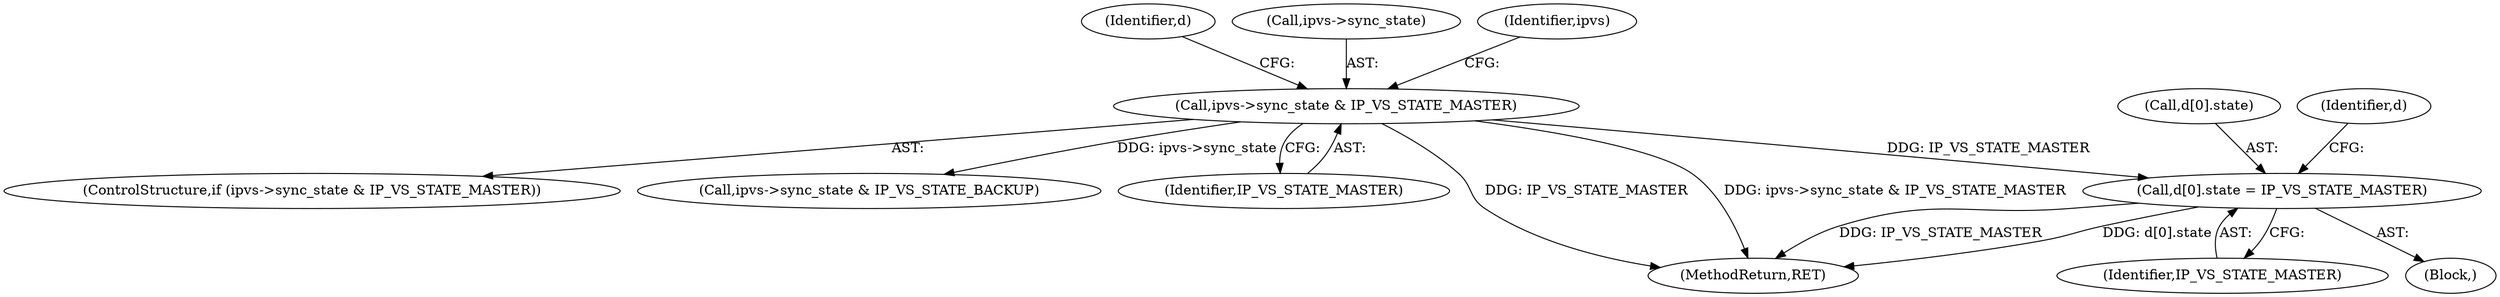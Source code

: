 digraph "0_linux_2d8a041b7bfe1097af21441cb77d6af95f4f4680@array" {
"1000215" [label="(Call,d[0].state = IP_VS_STATE_MASTER)"];
"1000209" [label="(Call,ipvs->sync_state & IP_VS_STATE_MASTER)"];
"1000575" [label="(MethodReturn,RET)"];
"1000209" [label="(Call,ipvs->sync_state & IP_VS_STATE_MASTER)"];
"1000208" [label="(ControlStructure,if (ipvs->sync_state & IP_VS_STATE_MASTER))"];
"1000214" [label="(Block,)"];
"1000218" [label="(Identifier,d)"];
"1000221" [label="(Identifier,IP_VS_STATE_MASTER)"];
"1000210" [label="(Call,ipvs->sync_state)"];
"1000249" [label="(Identifier,ipvs)"];
"1000216" [label="(Call,d[0].state)"];
"1000225" [label="(Identifier,d)"];
"1000247" [label="(Call,ipvs->sync_state & IP_VS_STATE_BACKUP)"];
"1000215" [label="(Call,d[0].state = IP_VS_STATE_MASTER)"];
"1000213" [label="(Identifier,IP_VS_STATE_MASTER)"];
"1000215" -> "1000214"  [label="AST: "];
"1000215" -> "1000221"  [label="CFG: "];
"1000216" -> "1000215"  [label="AST: "];
"1000221" -> "1000215"  [label="AST: "];
"1000225" -> "1000215"  [label="CFG: "];
"1000215" -> "1000575"  [label="DDG: IP_VS_STATE_MASTER"];
"1000215" -> "1000575"  [label="DDG: d[0].state"];
"1000209" -> "1000215"  [label="DDG: IP_VS_STATE_MASTER"];
"1000209" -> "1000208"  [label="AST: "];
"1000209" -> "1000213"  [label="CFG: "];
"1000210" -> "1000209"  [label="AST: "];
"1000213" -> "1000209"  [label="AST: "];
"1000218" -> "1000209"  [label="CFG: "];
"1000249" -> "1000209"  [label="CFG: "];
"1000209" -> "1000575"  [label="DDG: ipvs->sync_state & IP_VS_STATE_MASTER"];
"1000209" -> "1000575"  [label="DDG: IP_VS_STATE_MASTER"];
"1000209" -> "1000247"  [label="DDG: ipvs->sync_state"];
}
